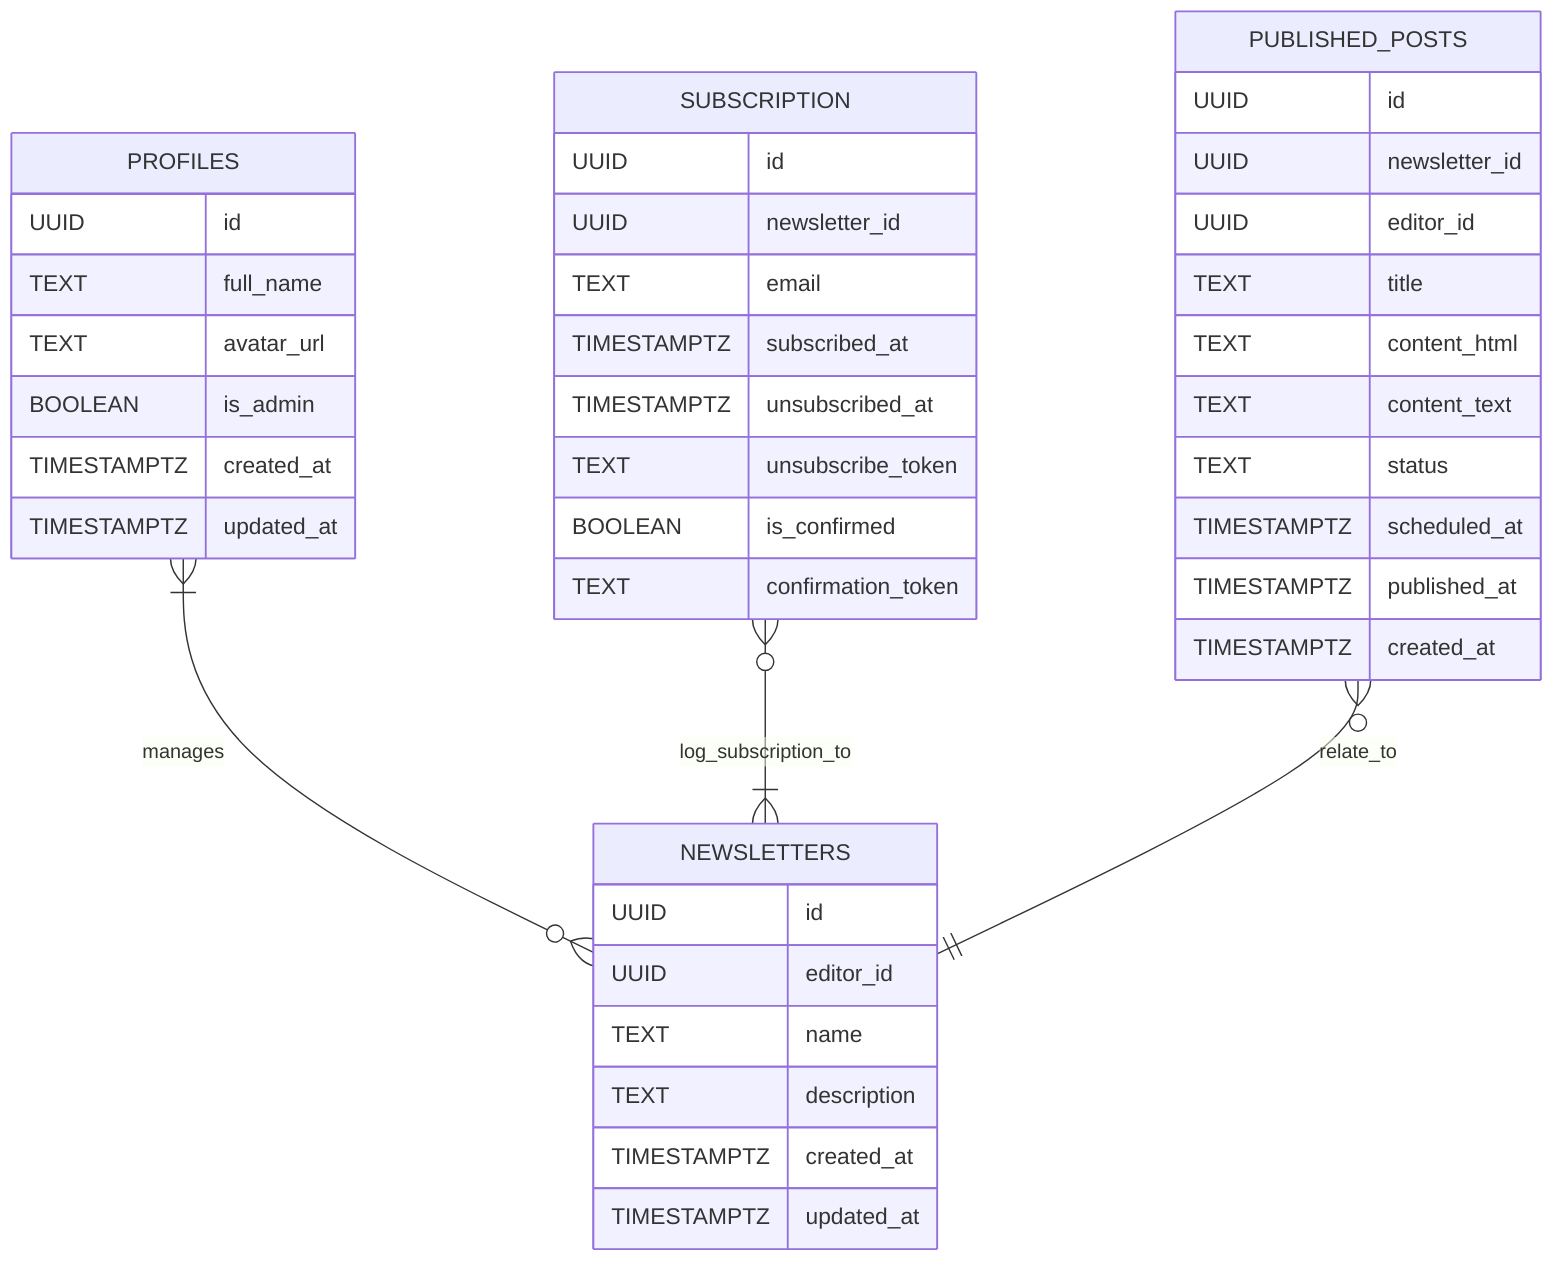 ---
config:
  theme: default
---
erDiagram
  PROFILES {
    UUID id
    TEXT full_name
    TEXT avatar_url
    BOOLEAN is_admin
    TIMESTAMPTZ created_at
    TIMESTAMPTZ updated_at
  }
  NEWSLETTERS {
    UUID id
    UUID editor_id
    TEXT name
    TEXT description
    TIMESTAMPTZ created_at
    TIMESTAMPTZ updated_at
  }
  SUBSCRIPTION {
    UUID id
    UUID newsletter_id
    TEXT email
    TIMESTAMPTZ subscribed_at
    TIMESTAMPTZ unsubscribed_at
    TEXT unsubscribe_token
    BOOLEAN is_confirmed
    TEXT confirmation_token
  }
  PUBLISHED_POSTS {
    UUID id
    UUID newsletter_id
    UUID editor_id
    TEXT title
    TEXT content_html
    TEXT content_text
    TEXT status
    TIMESTAMPTZ scheduled_at
    TIMESTAMPTZ published_at
    TIMESTAMPTZ created_at
  }

  PROFILES }|--o{ NEWSLETTERS : manages
  SUBSCRIPTION }o--|{ NEWSLETTERS : log_subscription_to
  PUBLISHED_POSTS }o--|| NEWSLETTERS : relate_to